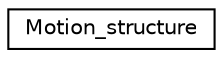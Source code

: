 digraph "Graphical Class Hierarchy"
{
  edge [fontname="Helvetica",fontsize="10",labelfontname="Helvetica",labelfontsize="10"];
  node [fontname="Helvetica",fontsize="10",shape=record];
  rankdir="LR";
  Node1 [label="Motion_structure",height=0.2,width=0.4,color="black", fillcolor="white", style="filled",URL="$class_motion__structure.html"];
}
